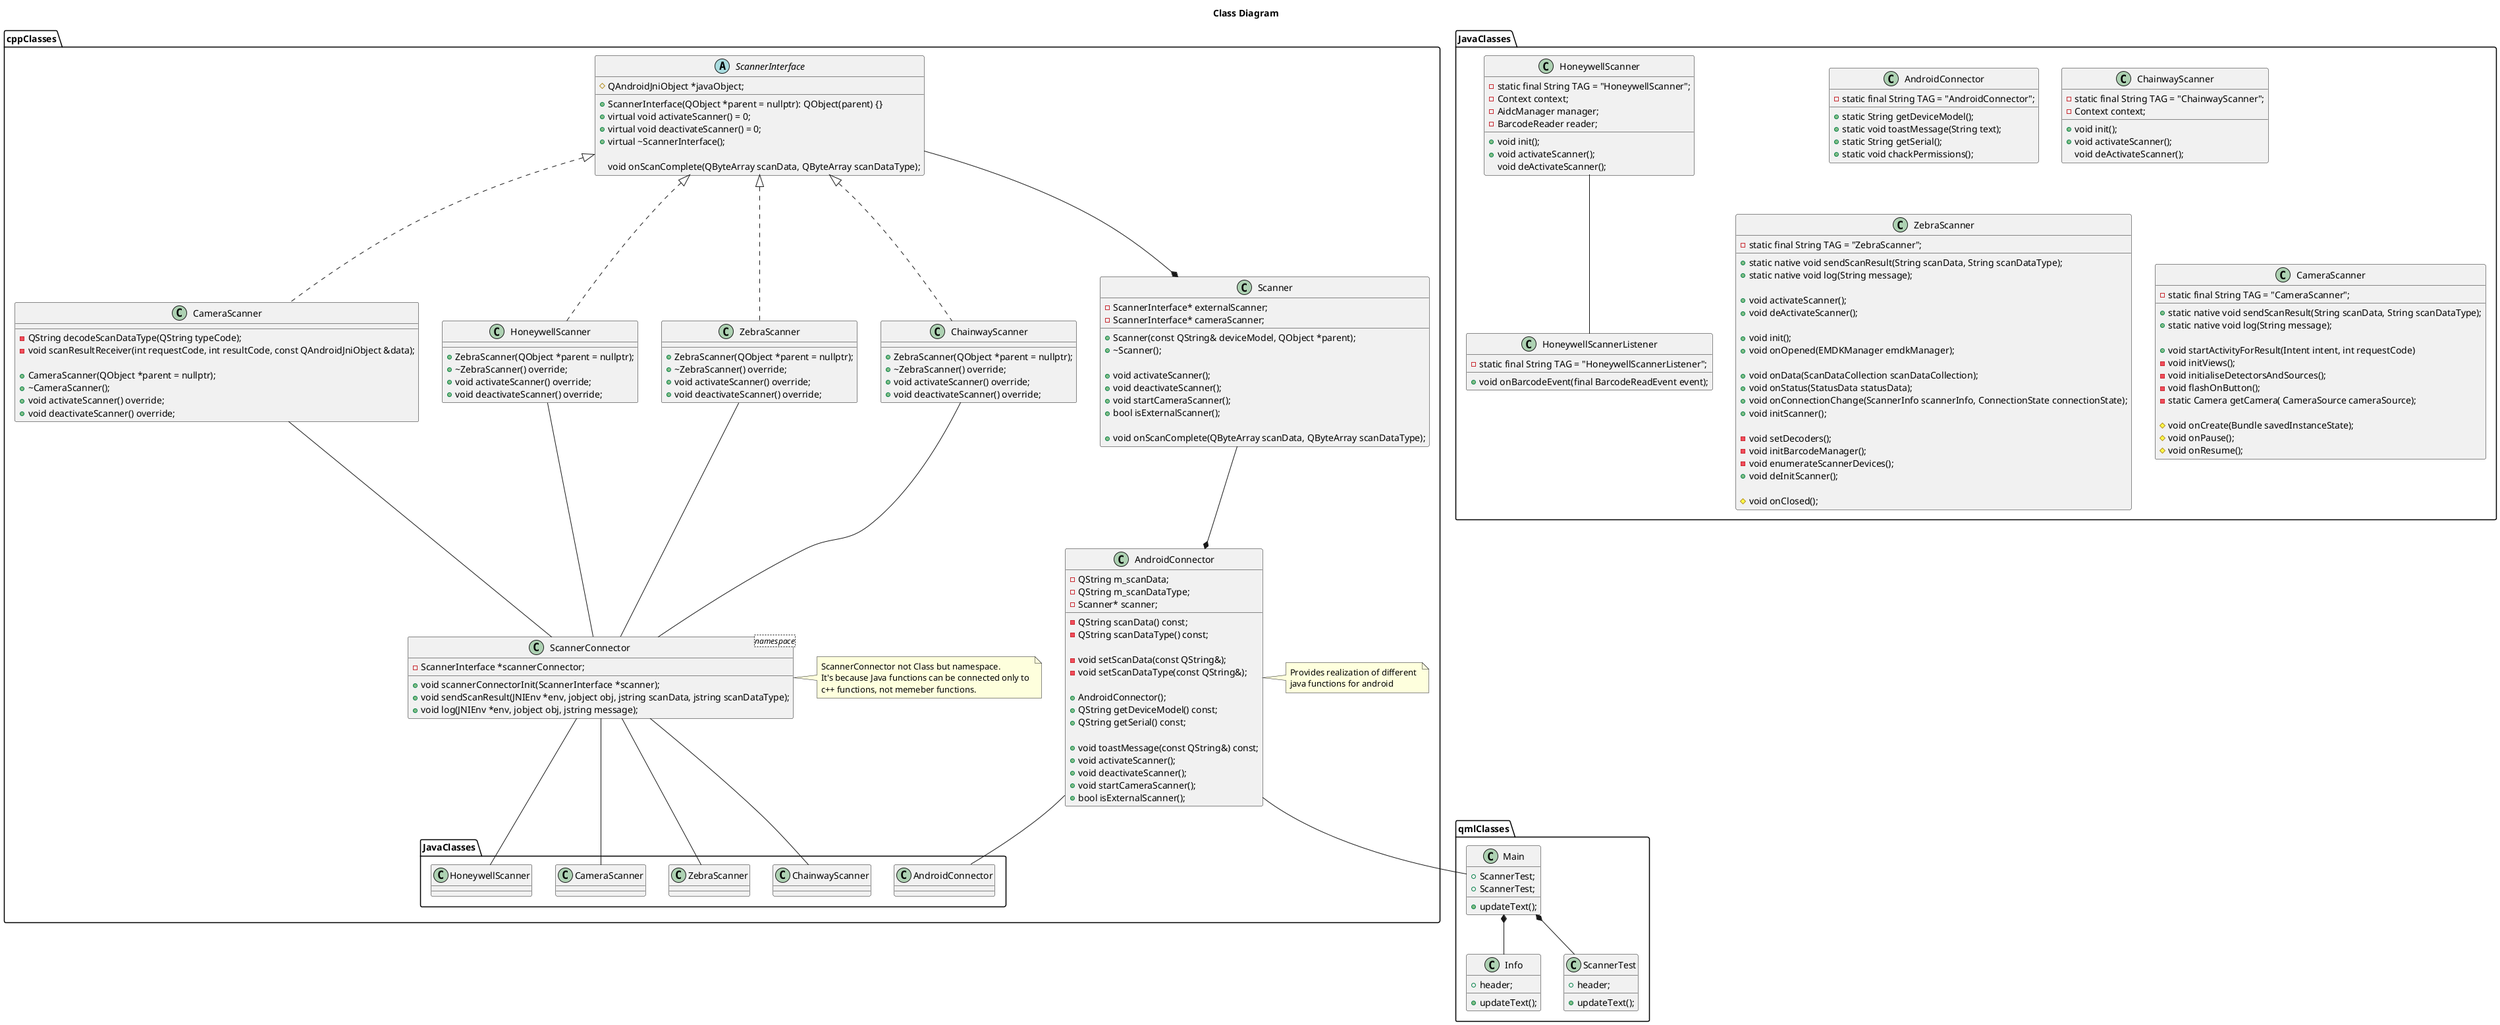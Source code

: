 
@startuml ClassDiagram
title Class Diagram 

namespace cppClasses {

    class AndroidConnector
    class Scanner
    class ScannerConnector <namespace>
    class CameraScanner implements ScannerInterface
    class HoneywellScanner implements ScannerInterface
    class ZebraScanner implements ScannerInterface
    class ChainwayScanner implements ScannerInterface
    abstract ScannerInterface





    Scanner --* AndroidConnector
    ScannerInterface --* Scanner
    AndroidConnector -- JavaClasses.AndroidConnector
    ChainwayScanner -- ScannerConnector
    ZebraScanner -- ScannerConnector
    CameraScanner -- ScannerConnector
    HoneywellScanner -- ScannerConnector

    ScannerConnector -- JavaClasses.ChainwayScanner
    ScannerConnector -- JavaClasses.ZebraScanner
    ScannerConnector -- JavaClasses.CameraScanner
    ScannerConnector -- JavaClasses.HoneywellScanner



    class AndroidConnector {
        -QString m_scanData;
        -QString m_scanDataType;
        -Scanner* scanner;

        -QString scanData() const;
        -QString scanDataType() const;

        -void setScanData(const QString&);
        -void setScanDataType(const QString&);

        +AndroidConnector();
        +QString getDeviceModel() const;
        +QString getSerial() const;
        
        +void toastMessage(const QString&) const;
        +void activateScanner();
        +void deactivateScanner();
        +void startCameraScanner();
        +bool isExternalScanner();
    }
    note right of AndroidConnector 
        Provides realization of different 
        java functions for android
    end note

    class Scanner {
        -ScannerInterface* externalScanner;
        -ScannerInterface* cameraScanner;
 
        +Scanner(const QString& deviceModel, QObject *parent);
        +~Scanner();
        
        +void activateScanner();
        +void deactivateScanner();
        +void startCameraScanner();
        +bool isExternalScanner();

        +void onScanComplete(QByteArray scanData, QByteArray scanDataType);
    }

    abstract ScannerInterface {
        #QAndroidJniObject *javaObject;

        +ScannerInterface(QObject *parent = nullptr): QObject(parent) {}
        +virtual void activateScanner() = 0;
        +virtual void deactivateScanner() = 0;
        +virtual ~ScannerInterface();

        void onScanComplete(QByteArray scanData, QByteArray scanDataType);
    }

    class CameraScanner {
        -QString decodeScanDataType(QString typeCode);
        -void scanResultReceiver(int requestCode, int resultCode, const QAndroidJniObject &data);
        
        +CameraScanner(QObject *parent = nullptr);
        +~CameraScanner();
        +void activateScanner() override;
        +void deactivateScanner() override;

    }

    class HoneywellScanner {
        +ZebraScanner(QObject *parent = nullptr);
        +~ZebraScanner() override;
        +void activateScanner() override;
        +void deactivateScanner() override;
    }

    class ChainwayScanner {
        +ZebraScanner(QObject *parent = nullptr);
        +~ZebraScanner() override;
        +void activateScanner() override;
        +void deactivateScanner() override;
    }

    class ZebraScanner {
        +ZebraScanner(QObject *parent = nullptr);
        +~ZebraScanner() override;
        +void activateScanner() override;
        +void deactivateScanner() override;
    }

    class ScannerConnector <namespace> {
        -ScannerInterface *scannerConnector;
        +void scannerConnectorInit(ScannerInterface *scanner);
        +void sendScanResult(JNIEnv *env, jobject obj, jstring scanData, jstring scanDataType);
        +void log(JNIEnv *env, jobject obj, jstring message);
    }
    note right of ScannerConnector
        ScannerConnector not Class but namespace.
        It's because Java functions can be connected only to 
        c++ functions, not memeber functions.
    end note



}

namespace JavaClasses {
    class AndroidConnector
    class ChainwayScanner
    class HoneywellScanner
    class HoneywellScannerListener
    class ZebraScanner
    class CameraScanner

    HoneywellScanner -down- HoneywellScannerListener

    class AndroidConnector {
        -static final String TAG = "AndroidConnector"; 

        +static String getDeviceModel();
        +static void toastMessage(String text);
        +static String getSerial();
        +static void chackPermissions();
    }

    class CameraScanner {
        -static final String TAG = "CameraScanner";

        +static native void sendScanResult(String scanData, String scanDataType);
        +static native void log(String message);

        +void startActivityForResult(Intent intent, int requestCode)
        -void initViews();
        -void initialiseDetectorsAndSources();
        -void flashOnButton();
        -static Camera getCamera( CameraSource cameraSource);

        #void onCreate(Bundle savedInstanceState);
        #void onPause();
        #void onResume();
    }

    class ZebraScanner {
        -static final String TAG = "ZebraScanner";

        +static native void sendScanResult(String scanData, String scanDataType);
        +static native void log(String message);
        
        +void activateScanner();
        +void deActivateScanner();

        +void init();
        +void onOpened(EMDKManager emdkManager);

        +void onData(ScanDataCollection scanDataCollection);
        +void onStatus(StatusData statusData);
        +void onConnectionChange(ScannerInfo scannerInfo, ConnectionState connectionState);
        +void initScanner();

        -void setDecoders();
        -void initBarcodeManager();
        -void enumerateScannerDevices();
        +void deInitScanner();

        #void onClosed();
    }

    class HoneywellScannerListener {
        -static final String TAG = "HoneywellScannerListener";
    
        +void onBarcodeEvent(final BarcodeReadEvent event);
    }

    class HoneywellScanner {
        -static final String TAG = "HoneywellScanner";
        -Context context;
        -AidcManager manager;
        -BarcodeReader reader;
        
        +void init();
        +void activateScanner();
        void deActivateScanner();
    }

    class ChainwayScanner {
        -static final String TAG = "ChainwayScanner";
        -Context context;
        
        +void init();
        +void activateScanner();
        void deActivateScanner();
    }

}

namespace qmlClasses {
    class Info
    class Main
    class ScannerTest

    Main *-- Info
    Main *-- ScannerTest

    cppClasses.AndroidConnector -- Main


    class Main {
        +ScannerTest;
        +ScannerTest;

        +updateText();
    }

    class Info {
        +header;
        +updateText();
    }

    class ScannerTest {
        +header;
        +updateText();
    }
}

@enduml